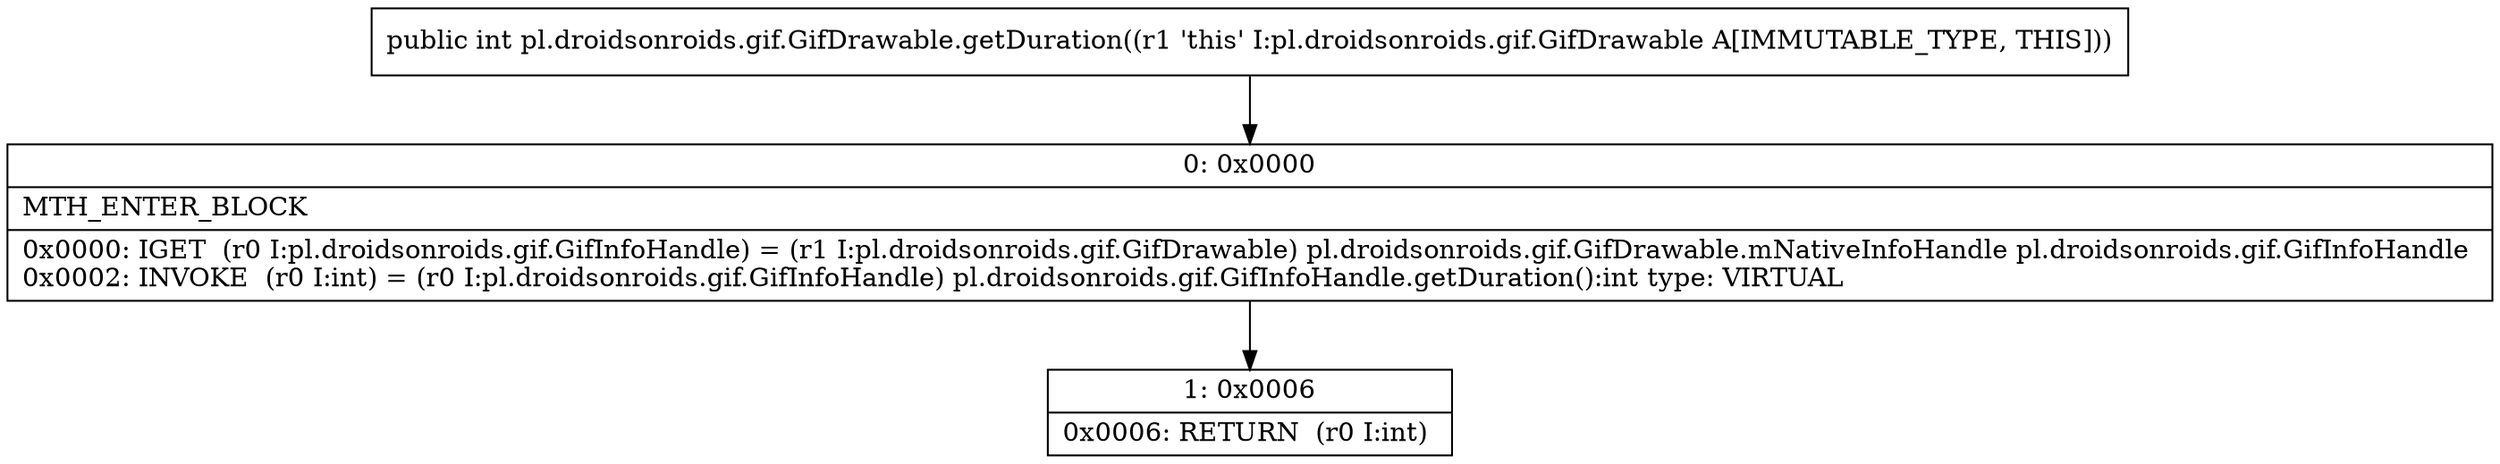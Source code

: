 digraph "CFG forpl.droidsonroids.gif.GifDrawable.getDuration()I" {
Node_0 [shape=record,label="{0\:\ 0x0000|MTH_ENTER_BLOCK\l|0x0000: IGET  (r0 I:pl.droidsonroids.gif.GifInfoHandle) = (r1 I:pl.droidsonroids.gif.GifDrawable) pl.droidsonroids.gif.GifDrawable.mNativeInfoHandle pl.droidsonroids.gif.GifInfoHandle \l0x0002: INVOKE  (r0 I:int) = (r0 I:pl.droidsonroids.gif.GifInfoHandle) pl.droidsonroids.gif.GifInfoHandle.getDuration():int type: VIRTUAL \l}"];
Node_1 [shape=record,label="{1\:\ 0x0006|0x0006: RETURN  (r0 I:int) \l}"];
MethodNode[shape=record,label="{public int pl.droidsonroids.gif.GifDrawable.getDuration((r1 'this' I:pl.droidsonroids.gif.GifDrawable A[IMMUTABLE_TYPE, THIS])) }"];
MethodNode -> Node_0;
Node_0 -> Node_1;
}


